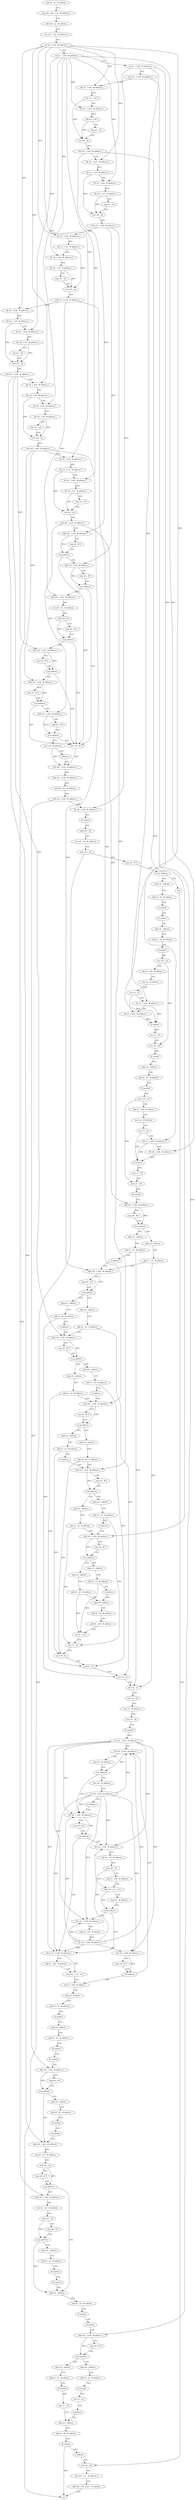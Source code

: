 digraph "func" {
"268616" [label = "sub sp , sp , # address" ]
"268620" [label = "stp x29 , x30 , [ sp , # address ]" ]
"268624" [label = "add x29 , sp , # address" ]
"268628" [label = "str x19 , [ sp , # address ]" ]
"268632" [label = "str x0 , [ x29 , # address ]" ]
"268636" [label = "str x1 , [ x29 , # address ]" ]
"268640" [label = "str x2 , [ x29 , # address ]" ]
"268644" [label = "strb w3 , [ x29 , # address ]" ]
"268648" [label = "ldr x0 , [ x29 , # address ]" ]
"268652" [label = "ldr w1 , [ x0 ]" ]
"268656" [label = "ldr x0 , [ x29 , # address ]" ]
"268660" [label = "ldr w0 , [ x0 ]" ]
"268664" [label = "cmp w1 , w0" ]
"268668" [label = "cset w0 , eq" ]
"268672" [label = "strb w0 , [ x29 , # address ]" ]
"268676" [label = "ldr x0 , [ x29 , # address ]" ]
"268680" [label = "ldr w1 , [ x0 , # address ]" ]
"268684" [label = "ldr x0 , [ x29 , # address ]" ]
"268688" [label = "ldr w0 , [ x0 , # address ]" ]
"268692" [label = "cmp w1 , w0" ]
"268696" [label = "cset w0 , eq" ]
"268700" [label = "strb w0 , [ x29 , # address ]" ]
"268704" [label = "ldr x0 , [ x29 , # address ]" ]
"268708" [label = "ldr w1 , [ x0 , # address ]" ]
"268712" [label = "ldr x0 , [ x29 , # address ]" ]
"268716" [label = "ldr w0 , [ x0 , # address ]" ]
"268720" [label = "cmp w1 , w0" ]
"268724" [label = "cset w0 , eq" ]
"268728" [label = "strb w0 , [ x29 , # address ]" ]
"268732" [label = "ldr x0 , [ x29 , # address ]" ]
"268736" [label = "ldr w1 , [ x0 , # address ]" ]
"268740" [label = "ldr x0 , [ x29 , # address ]" ]
"268744" [label = "ldr w0 , [ x0 , # address ]" ]
"268748" [label = "cmp w1 , w0" ]
"268752" [label = "cset w0 , eq" ]
"268756" [label = "strb w0 , [ x29 , # address ]" ]
"268760" [label = "ldr x0 , [ x29 , # address ]" ]
"268764" [label = "ldr w1 , [ x0 , # address ]" ]
"268768" [label = "ldr x0 , [ x29 , # address ]" ]
"268772" [label = "ldr w0 , [ x0 , # address ]" ]
"268776" [label = "cmp w1 , w0" ]
"268780" [label = "cset w0 , eq" ]
"268784" [label = "strb w0 , [ x29 , # address ]" ]
"268788" [label = "ldr x0 , [ x29 , # address ]" ]
"268792" [label = "ldr w1 , [ x0 , # address ]" ]
"268796" [label = "ldr x0 , [ x29 , # address ]" ]
"268800" [label = "ldr w0 , [ x0 , # address ]" ]
"268804" [label = "cmp w1 , w0" ]
"268808" [label = "cset w0 , eq" ]
"268812" [label = "strb w0 , [ x29 , # address ]" ]
"268816" [label = "ldrb w0 , [ x29 , # address ]" ]
"268820" [label = "cmp w0 , # 0" ]
"268824" [label = "b.eq address" ]
"268904" [label = "mov w0 , # 0" ]
"268828" [label = "ldrb w0 , [ x29 , # address ]" ]
"268908" [label = "strb w0 , [ x29 , # address ]" ]
"268832" [label = "cmp w0 , # 0" ]
"268836" [label = "b.eq address" ]
"268840" [label = "ldrb w0 , [ x29 , # address ]" ]
"269616" [label = "nop" ]
"269620" [label = "mov sp , x29" ]
"268952" [label = "adrp x0 , address" ]
"268956" [label = "add x0 , x0 , # address" ]
"268960" [label = "bl symbol" ]
"268964" [label = "bl symbol" ]
"268968" [label = "adrp x0 , address" ]
"268972" [label = "add x0 , x0 , # address" ]
"268976" [label = "bl symbol" ]
"268980" [label = "mov x19 , x0" ]
"268984" [label = "add x0 , x29 , # address" ]
"268988" [label = "mov w3 , # address" ]
"268992" [label = "mov x2 , x0" ]
"268996" [label = "ldr x1 , [ x29 , # address ]" ]
"269000" [label = "ldr x0 , [ x29 , # address ]" ]
"269004" [label = "bl symbol" ]
"269008" [label = "mov x1 , x0" ]
"269012" [label = "mov x0 , x19" ]
"269016" [label = "bl symbol" ]
"269020" [label = "adrp x0 , address" ]
"269024" [label = "add x0 , x0 , # address" ]
"269028" [label = "bl symbol" ]
"269032" [label = "mov x19 , x0" ]
"269036" [label = "add x0 , x29 , # address" ]
"269040" [label = "mov w3 , # address" ]
"269044" [label = "mov x2 , x0" ]
"269048" [label = "ldr x1 , [ x29 , # address ]" ]
"269052" [label = "ldr x0 , [ x29 , # address ]" ]
"269056" [label = "bl symbol" ]
"269060" [label = "mov x1 , x0" ]
"269064" [label = "mov x0 , x19" ]
"269068" [label = "bl symbol" ]
"269072" [label = "ldrb w0 , [ x29 , # address ]" ]
"269076" [label = "cmp w0 , # 0" ]
"269080" [label = "b.eq address" ]
"269096" [label = "adrp x0 , address" ]
"269084" [label = "adrp x0 , address" ]
"268844" [label = "eor w0 , w0 , # address" ]
"268848" [label = "uxtb w0 , w0" ]
"268852" [label = "cmp w0 , # 0" ]
"268856" [label = "b.eq address" ]
"268860" [label = "ldrb w0 , [ x29 , # address ]" ]
"269100" [label = "add x1 , x0 , # address" ]
"269104" [label = "ldrb w0 , [ x29 , # address ]" ]
"269088" [label = "add x1 , x0 , # address" ]
"269092" [label = "b address" ]
"268864" [label = "cmp w0 , # 0" ]
"268868" [label = "b.eq address" ]
"268872" [label = "ldrb w0 , [ x29 , # address ]" ]
"269128" [label = "adrp x0 , address" ]
"269132" [label = "add x2 , x0 , # address" ]
"269136" [label = "ldrb w0 , [ x29 , # address ]" ]
"269116" [label = "adrp x0 , address" ]
"269120" [label = "add x2 , x0 , # address" ]
"269124" [label = "b address" ]
"269108" [label = "cmp w0 , # 0" ]
"269112" [label = "b.eq address" ]
"268876" [label = "cmp w0 , # 0" ]
"268880" [label = "b.eq address" ]
"268884" [label = "ldrb w0 , [ x29 , # address ]" ]
"269160" [label = "adrp x0 , address" ]
"269164" [label = "add x3 , x0 , # address" ]
"269168" [label = "ldrb w0 , [ x29 , # address ]" ]
"269148" [label = "adrp x0 , address" ]
"269152" [label = "add x3 , x0 , # address" ]
"269156" [label = "b address" ]
"269140" [label = "cmp w0 , # 0" ]
"269144" [label = "b.eq address" ]
"268888" [label = "cmp w0 , # 0" ]
"268892" [label = "b.eq address" ]
"268896" [label = "mov w0 , # address" ]
"269192" [label = "adrp x0 , address" ]
"269196" [label = "add x4 , x0 , # address" ]
"269200" [label = "ldrb w0 , [ x29 , # address ]" ]
"269180" [label = "adrp x0 , address" ]
"269184" [label = "add x4 , x0 , # address" ]
"269188" [label = "b address" ]
"269172" [label = "cmp w0 , # 0" ]
"269176" [label = "b.eq address" ]
"268900" [label = "b address" ]
"269224" [label = "adrp x0 , address" ]
"269228" [label = "add x5 , x0 , # address" ]
"269232" [label = "ldrb w0 , [ x29 , # address ]" ]
"269212" [label = "adrp x0 , address" ]
"269216" [label = "add x5 , x0 , # address" ]
"269220" [label = "b address" ]
"269204" [label = "cmp w0 , # 0" ]
"269208" [label = "b.eq address" ]
"268912" [label = "ldrb w0 , [ x29 , # address ]" ]
"268916" [label = "and w0 , w0 , # address" ]
"268920" [label = "strb w0 , [ x29 , # address ]" ]
"268924" [label = "ldr x0 , [ x29 , # address ]" ]
"268928" [label = "bl symbol" ]
"268932" [label = "uxtb w0 , w0" ]
"268936" [label = "eor w0 , w0 , # address" ]
"268940" [label = "uxtb w0 , w0" ]
"268944" [label = "cmp w0 , # 0" ]
"268948" [label = "b.ne address" ]
"269256" [label = "adrp x0 , address" ]
"269260" [label = "add x0 , x0 , # address" ]
"269264" [label = "adrp x6 , address" ]
"269244" [label = "adrp x0 , address" ]
"269248" [label = "add x0 , x0 , # address" ]
"269252" [label = "b address" ]
"269236" [label = "cmp w0 , # 0" ]
"269240" [label = "b.eq address" ]
"269420" [label = "add x1 , x29 , # address" ]
"269424" [label = "adrp x0 , address" ]
"269428" [label = "add x0 , x0 , # address" ]
"269432" [label = "bl symbol" ]
"269436" [label = "adrp x0 , address" ]
"269440" [label = "add x0 , x0 , # address" ]
"269444" [label = "bl symbol" ]
"269448" [label = "bl symbol" ]
"269452" [label = "ldrb w0 , [ x29 , # address ]" ]
"269456" [label = "cmp w0 , # 0" ]
"269460" [label = "b.eq address" ]
"269480" [label = "ldrb w0 , [ x29 , # address ]" ]
"269464" [label = "adrp x0 , address" ]
"269332" [label = "ldr w0 , [ x29 , # address ]" ]
"269336" [label = "cmp w0 , # address" ]
"269340" [label = "b.ls address" ]
"269368" [label = "ldr w0 , [ x29 , # address ]" ]
"269344" [label = "mov w0 , # address" ]
"269268" [label = "add x9 , x6 , # address" ]
"269272" [label = "add x8 , x29 , # address" ]
"269276" [label = "str x0 , [ sp ]" ]
"269280" [label = "mov x7 , x5" ]
"269284" [label = "mov x6 , x4" ]
"269288" [label = "mov x5 , x3" ]
"269292" [label = "mov x4 , x2" ]
"269296" [label = "mov x3 , x1" ]
"269300" [label = "mov x2 , x9" ]
"269304" [label = "mov x1 , # address" ]
"269308" [label = "mov x0 , x8" ]
"269312" [label = "bl symbol" ]
"269316" [label = "str w0 , [ x29 , # address ]" ]
"269320" [label = "ldr w0 , [ x29 , # address ]" ]
"269324" [label = "cmp w0 , # 0" ]
"269328" [label = "b.lt address" ]
"269484" [label = "eor w0 , w0 , # address" ]
"269488" [label = "uxtb w0 , w0" ]
"269492" [label = "cmp w0 , # 0" ]
"269496" [label = "b.eq address" ]
"269536" [label = "adrp x0 , address" ]
"269500" [label = "ldrb w0 , [ x29 , # address ]" ]
"269468" [label = "add x0 , x0 , # address" ]
"269472" [label = "bl symbol" ]
"269476" [label = "bl symbol" ]
"269372" [label = "cmp w0 , # 0" ]
"269376" [label = "b.le address" ]
"269408" [label = "ldrsw x0 , [ x29 , # address ]" ]
"269380" [label = "ldr w0 , [ x29 , # address ]" ]
"269348" [label = "str w0 , [ x29 , # address ]" ]
"269352" [label = "b address" ]
"269540" [label = "add x0 , x0 , # address" ]
"269544" [label = "bl symbol" ]
"269548" [label = "bl symbol" ]
"269552" [label = "ldrb w0 , [ x29 , # address ]" ]
"269556" [label = "cmp w0 , # 0" ]
"269560" [label = "b.eq address" ]
"269584" [label = "adrp x0 , address" ]
"269564" [label = "adrp x0 , address" ]
"269504" [label = "eor w0 , w0 , # address" ]
"269508" [label = "uxtb w0 , w0" ]
"269512" [label = "cmp w0 , # 0" ]
"269516" [label = "b.eq address" ]
"269520" [label = "adrp x0 , address" ]
"269412" [label = "add x1 , x29 , # address" ]
"269416" [label = "strb wzr , [ x1 , x0 ]" ]
"269384" [label = "sub w0 , w0 , # address" ]
"269388" [label = "sxtw x0 , w0" ]
"269392" [label = "add x1 , x29 , # address" ]
"269396" [label = "ldrb w0 , [ x1 , x0 ]" ]
"269400" [label = "cmp w0 , # address" ]
"269404" [label = "b.eq address" ]
"269356" [label = "ldr w0 , [ x29 , # address ]" ]
"269588" [label = "add x0 , x0 , # address" ]
"269592" [label = "bl symbol" ]
"269596" [label = "mov x1 , x0" ]
"269600" [label = "adrp x0 , address" ]
"269568" [label = "add x0 , x0 , # address" ]
"269572" [label = "bl symbol" ]
"269576" [label = "mov x1 , x0" ]
"269580" [label = "b address" ]
"269524" [label = "add x0 , x0 , # address" ]
"269528" [label = "bl symbol" ]
"269532" [label = "bl symbol" ]
"269360" [label = "sub w0 , w0 , # address" ]
"269364" [label = "str w0 , [ x29 , # address ]" ]
"269624" [label = "ldr x19 , [ sp , # address ]" ]
"269628" [label = "ldp x29 , x30 , [ sp ] , # address" ]
"269632" [label = "ret" ]
"269604" [label = "add x0 , x0 , # address" ]
"269608" [label = "bl symbol" ]
"269612" [label = "b address" ]
"268616" -> "268620" [ label = "CFG" ]
"268620" -> "268624" [ label = "CFG" ]
"268624" -> "268628" [ label = "CFG" ]
"268628" -> "268632" [ label = "CFG" ]
"268632" -> "268636" [ label = "CFG" ]
"268632" -> "268648" [ label = "DFG" ]
"268632" -> "268676" [ label = "DFG" ]
"268632" -> "268704" [ label = "DFG" ]
"268632" -> "268732" [ label = "DFG" ]
"268632" -> "268760" [ label = "DFG" ]
"268632" -> "268788" [ label = "DFG" ]
"268632" -> "269000" [ label = "DFG" ]
"268636" -> "268640" [ label = "CFG" ]
"268636" -> "268656" [ label = "DFG" ]
"268636" -> "268684" [ label = "DFG" ]
"268636" -> "268712" [ label = "DFG" ]
"268636" -> "268740" [ label = "DFG" ]
"268636" -> "268768" [ label = "DFG" ]
"268636" -> "268796" [ label = "DFG" ]
"268636" -> "269052" [ label = "DFG" ]
"268640" -> "268644" [ label = "CFG" ]
"268640" -> "268924" [ label = "DFG" ]
"268640" -> "268996" [ label = "DFG" ]
"268640" -> "269048" [ label = "DFG" ]
"268644" -> "268648" [ label = "CFG" ]
"268644" -> "269552" [ label = "DFG" ]
"268648" -> "268652" [ label = "DFG" ]
"268652" -> "268656" [ label = "CFG" ]
"268652" -> "268668" [ label = "DFG" ]
"268656" -> "268660" [ label = "DFG" ]
"268660" -> "268664" [ label = "CFG" ]
"268660" -> "268668" [ label = "DFG" ]
"268664" -> "268668" [ label = "CFG" ]
"268668" -> "268672" [ label = "DFG" ]
"268672" -> "268676" [ label = "CFG" ]
"268672" -> "268816" [ label = "DFG" ]
"268672" -> "269232" [ label = "DFG" ]
"268676" -> "268680" [ label = "DFG" ]
"268680" -> "268684" [ label = "CFG" ]
"268680" -> "268696" [ label = "DFG" ]
"268684" -> "268688" [ label = "DFG" ]
"268688" -> "268692" [ label = "CFG" ]
"268688" -> "268696" [ label = "DFG" ]
"268692" -> "268696" [ label = "CFG" ]
"268696" -> "268700" [ label = "DFG" ]
"268700" -> "268704" [ label = "CFG" ]
"268700" -> "268828" [ label = "DFG" ]
"268700" -> "269200" [ label = "DFG" ]
"268704" -> "268708" [ label = "DFG" ]
"268708" -> "268712" [ label = "CFG" ]
"268708" -> "268724" [ label = "DFG" ]
"268712" -> "268716" [ label = "DFG" ]
"268716" -> "268720" [ label = "CFG" ]
"268716" -> "268724" [ label = "DFG" ]
"268720" -> "268724" [ label = "CFG" ]
"268724" -> "268728" [ label = "DFG" ]
"268728" -> "268732" [ label = "CFG" ]
"268728" -> "268840" [ label = "DFG" ]
"268728" -> "269168" [ label = "DFG" ]
"268732" -> "268736" [ label = "DFG" ]
"268736" -> "268740" [ label = "CFG" ]
"268736" -> "268752" [ label = "DFG" ]
"268740" -> "268744" [ label = "DFG" ]
"268744" -> "268748" [ label = "CFG" ]
"268744" -> "268752" [ label = "DFG" ]
"268748" -> "268752" [ label = "CFG" ]
"268752" -> "268756" [ label = "DFG" ]
"268756" -> "268760" [ label = "CFG" ]
"268756" -> "268860" [ label = "DFG" ]
"268756" -> "269136" [ label = "DFG" ]
"268756" -> "269480" [ label = "DFG" ]
"268760" -> "268764" [ label = "DFG" ]
"268764" -> "268768" [ label = "CFG" ]
"268764" -> "268780" [ label = "DFG" ]
"268768" -> "268772" [ label = "DFG" ]
"268772" -> "268776" [ label = "CFG" ]
"268772" -> "268780" [ label = "DFG" ]
"268776" -> "268780" [ label = "CFG" ]
"268780" -> "268784" [ label = "DFG" ]
"268784" -> "268788" [ label = "CFG" ]
"268784" -> "268872" [ label = "DFG" ]
"268784" -> "269104" [ label = "DFG" ]
"268784" -> "269500" [ label = "DFG" ]
"268788" -> "268792" [ label = "DFG" ]
"268792" -> "268796" [ label = "CFG" ]
"268792" -> "268808" [ label = "DFG" ]
"268796" -> "268800" [ label = "DFG" ]
"268800" -> "268804" [ label = "CFG" ]
"268800" -> "268808" [ label = "DFG" ]
"268804" -> "268808" [ label = "CFG" ]
"268808" -> "268812" [ label = "DFG" ]
"268812" -> "268816" [ label = "CFG" ]
"268812" -> "269072" [ label = "DFG" ]
"268812" -> "268884" [ label = "DFG" ]
"268816" -> "268820" [ label = "CFG" ]
"268816" -> "268824" [ label = "DFG" ]
"268820" -> "268824" [ label = "CFG" ]
"268824" -> "268904" [ label = "CFG" ]
"268824" -> "268828" [ label = "CFG" ]
"268904" -> "268908" [ label = "DFG" ]
"268828" -> "268832" [ label = "CFG" ]
"268828" -> "268836" [ label = "DFG" ]
"268908" -> "268912" [ label = "DFG" ]
"268832" -> "268836" [ label = "CFG" ]
"268836" -> "268904" [ label = "CFG" ]
"268836" -> "268840" [ label = "CFG" ]
"268840" -> "268844" [ label = "DFG" ]
"269616" -> "269620" [ label = "CFG" ]
"269620" -> "269624" [ label = "CFG" ]
"268952" -> "268956" [ label = "CFG" ]
"268956" -> "268960" [ label = "CFG" ]
"268960" -> "268964" [ label = "CFG" ]
"268964" -> "268968" [ label = "CFG" ]
"268968" -> "268972" [ label = "CFG" ]
"268972" -> "268976" [ label = "CFG" ]
"268976" -> "268980" [ label = "DFG" ]
"268980" -> "268984" [ label = "CFG" ]
"268980" -> "269012" [ label = "DFG" ]
"268984" -> "268988" [ label = "CFG" ]
"268988" -> "268992" [ label = "CFG" ]
"268992" -> "268996" [ label = "CFG" ]
"268992" -> "269004" [ label = "DFG" ]
"268996" -> "269000" [ label = "CFG" ]
"268996" -> "269004" [ label = "DFG" ]
"269000" -> "269004" [ label = "DFG" ]
"269004" -> "269008" [ label = "DFG" ]
"269008" -> "269012" [ label = "CFG" ]
"269012" -> "269016" [ label = "DFG" ]
"269016" -> "269020" [ label = "CFG" ]
"269020" -> "269024" [ label = "CFG" ]
"269024" -> "269028" [ label = "CFG" ]
"269028" -> "269032" [ label = "DFG" ]
"269032" -> "269036" [ label = "CFG" ]
"269032" -> "269064" [ label = "DFG" ]
"269036" -> "269040" [ label = "CFG" ]
"269040" -> "269044" [ label = "CFG" ]
"269044" -> "269048" [ label = "CFG" ]
"269044" -> "269056" [ label = "DFG" ]
"269048" -> "269052" [ label = "CFG" ]
"269048" -> "269056" [ label = "DFG" ]
"269052" -> "269056" [ label = "DFG" ]
"269056" -> "269060" [ label = "DFG" ]
"269060" -> "269064" [ label = "CFG" ]
"269064" -> "269068" [ label = "DFG" ]
"269068" -> "269072" [ label = "CFG" ]
"269072" -> "269076" [ label = "CFG" ]
"269072" -> "269080" [ label = "DFG" ]
"269076" -> "269080" [ label = "CFG" ]
"269080" -> "269096" [ label = "CFG" ]
"269080" -> "269084" [ label = "CFG" ]
"269096" -> "269100" [ label = "CFG" ]
"269084" -> "269088" [ label = "CFG" ]
"268844" -> "268848" [ label = "DFG" ]
"268848" -> "268852" [ label = "CFG" ]
"268848" -> "268856" [ label = "DFG" ]
"268852" -> "268856" [ label = "CFG" ]
"268856" -> "268904" [ label = "CFG" ]
"268856" -> "268860" [ label = "CFG" ]
"268860" -> "268864" [ label = "CFG" ]
"268860" -> "268868" [ label = "DFG" ]
"269100" -> "269104" [ label = "CFG" ]
"269100" -> "269296" [ label = "DFG" ]
"269104" -> "269108" [ label = "CFG" ]
"269104" -> "269112" [ label = "DFG" ]
"269088" -> "269092" [ label = "CFG" ]
"269088" -> "269296" [ label = "DFG" ]
"269092" -> "269104" [ label = "CFG" ]
"268864" -> "268868" [ label = "CFG" ]
"268868" -> "268904" [ label = "CFG" ]
"268868" -> "268872" [ label = "CFG" ]
"268872" -> "268876" [ label = "CFG" ]
"268872" -> "268880" [ label = "DFG" ]
"269128" -> "269132" [ label = "CFG" ]
"269132" -> "269136" [ label = "CFG" ]
"269132" -> "269292" [ label = "DFG" ]
"269136" -> "269140" [ label = "CFG" ]
"269136" -> "269144" [ label = "DFG" ]
"269116" -> "269120" [ label = "CFG" ]
"269120" -> "269124" [ label = "CFG" ]
"269120" -> "269292" [ label = "DFG" ]
"269124" -> "269136" [ label = "CFG" ]
"269108" -> "269112" [ label = "CFG" ]
"269112" -> "269128" [ label = "CFG" ]
"269112" -> "269116" [ label = "CFG" ]
"268876" -> "268880" [ label = "CFG" ]
"268880" -> "268904" [ label = "CFG" ]
"268880" -> "268884" [ label = "CFG" ]
"268884" -> "268888" [ label = "CFG" ]
"268884" -> "268892" [ label = "DFG" ]
"269160" -> "269164" [ label = "CFG" ]
"269164" -> "269168" [ label = "CFG" ]
"269164" -> "269288" [ label = "DFG" ]
"269168" -> "269172" [ label = "CFG" ]
"269168" -> "269176" [ label = "DFG" ]
"269148" -> "269152" [ label = "CFG" ]
"269152" -> "269156" [ label = "CFG" ]
"269152" -> "269288" [ label = "DFG" ]
"269156" -> "269168" [ label = "CFG" ]
"269140" -> "269144" [ label = "CFG" ]
"269144" -> "269160" [ label = "CFG" ]
"269144" -> "269148" [ label = "CFG" ]
"268888" -> "268892" [ label = "CFG" ]
"268892" -> "268904" [ label = "CFG" ]
"268892" -> "268896" [ label = "CFG" ]
"268896" -> "268900" [ label = "CFG" ]
"268896" -> "268908" [ label = "DFG" ]
"269192" -> "269196" [ label = "CFG" ]
"269196" -> "269200" [ label = "CFG" ]
"269196" -> "269284" [ label = "DFG" ]
"269200" -> "269204" [ label = "CFG" ]
"269200" -> "269208" [ label = "DFG" ]
"269180" -> "269184" [ label = "CFG" ]
"269184" -> "269188" [ label = "CFG" ]
"269184" -> "269284" [ label = "DFG" ]
"269188" -> "269200" [ label = "CFG" ]
"269172" -> "269176" [ label = "CFG" ]
"269176" -> "269192" [ label = "CFG" ]
"269176" -> "269180" [ label = "CFG" ]
"268900" -> "268908" [ label = "CFG" ]
"269224" -> "269228" [ label = "CFG" ]
"269228" -> "269232" [ label = "CFG" ]
"269228" -> "269280" [ label = "DFG" ]
"269232" -> "269236" [ label = "CFG" ]
"269232" -> "269240" [ label = "DFG" ]
"269212" -> "269216" [ label = "CFG" ]
"269216" -> "269220" [ label = "CFG" ]
"269216" -> "269280" [ label = "DFG" ]
"269220" -> "269232" [ label = "CFG" ]
"269204" -> "269208" [ label = "CFG" ]
"269208" -> "269224" [ label = "CFG" ]
"269208" -> "269212" [ label = "CFG" ]
"268912" -> "268916" [ label = "DFG" ]
"268916" -> "268920" [ label = "DFG" ]
"268920" -> "268924" [ label = "CFG" ]
"268920" -> "269452" [ label = "DFG" ]
"268924" -> "268928" [ label = "CFG" ]
"268928" -> "268932" [ label = "CFG" ]
"268932" -> "268936" [ label = "CFG" ]
"268936" -> "268940" [ label = "CFG" ]
"268940" -> "268944" [ label = "CFG" ]
"268940" -> "269632" [ label = "DFG" ]
"268944" -> "268948" [ label = "CFG" ]
"268948" -> "269616" [ label = "CFG" ]
"268948" -> "268952" [ label = "CFG" ]
"269256" -> "269260" [ label = "CFG" ]
"269260" -> "269264" [ label = "CFG" ]
"269260" -> "269276" [ label = "DFG" ]
"269264" -> "269268" [ label = "CFG" ]
"269244" -> "269248" [ label = "CFG" ]
"269248" -> "269252" [ label = "CFG" ]
"269248" -> "269276" [ label = "DFG" ]
"269252" -> "269264" [ label = "CFG" ]
"269236" -> "269240" [ label = "CFG" ]
"269240" -> "269256" [ label = "CFG" ]
"269240" -> "269244" [ label = "CFG" ]
"269420" -> "269424" [ label = "CFG" ]
"269424" -> "269428" [ label = "CFG" ]
"269428" -> "269432" [ label = "CFG" ]
"269432" -> "269436" [ label = "CFG" ]
"269436" -> "269440" [ label = "CFG" ]
"269440" -> "269444" [ label = "CFG" ]
"269444" -> "269448" [ label = "CFG" ]
"269448" -> "269452" [ label = "CFG" ]
"269452" -> "269456" [ label = "CFG" ]
"269452" -> "269460" [ label = "DFG" ]
"269456" -> "269460" [ label = "CFG" ]
"269460" -> "269480" [ label = "CFG" ]
"269460" -> "269464" [ label = "CFG" ]
"269480" -> "269484" [ label = "DFG" ]
"269464" -> "269468" [ label = "CFG" ]
"269332" -> "269336" [ label = "CFG" ]
"269332" -> "269340" [ label = "DFG" ]
"269336" -> "269340" [ label = "CFG" ]
"269340" -> "269368" [ label = "CFG" ]
"269340" -> "269344" [ label = "CFG" ]
"269368" -> "269372" [ label = "CFG" ]
"269368" -> "269376" [ label = "DFG" ]
"269344" -> "269348" [ label = "CFG" ]
"269268" -> "269272" [ label = "CFG" ]
"269272" -> "269276" [ label = "CFG" ]
"269276" -> "269280" [ label = "CFG" ]
"269280" -> "269284" [ label = "CFG" ]
"269284" -> "269288" [ label = "CFG" ]
"269288" -> "269292" [ label = "CFG" ]
"269292" -> "269296" [ label = "CFG" ]
"269296" -> "269300" [ label = "CFG" ]
"269300" -> "269304" [ label = "CFG" ]
"269304" -> "269308" [ label = "CFG" ]
"269308" -> "269312" [ label = "CFG" ]
"269312" -> "269316" [ label = "DFG" ]
"269316" -> "269320" [ label = "DFG" ]
"269316" -> "269332" [ label = "DFG" ]
"269316" -> "269368" [ label = "DFG" ]
"269316" -> "269408" [ label = "DFG" ]
"269316" -> "269380" [ label = "DFG" ]
"269316" -> "269356" [ label = "DFG" ]
"269320" -> "269324" [ label = "CFG" ]
"269320" -> "269328" [ label = "DFG" ]
"269324" -> "269328" [ label = "CFG" ]
"269328" -> "269420" [ label = "CFG" ]
"269328" -> "269332" [ label = "CFG" ]
"269484" -> "269488" [ label = "DFG" ]
"269488" -> "269492" [ label = "CFG" ]
"269488" -> "269496" [ label = "DFG" ]
"269492" -> "269496" [ label = "CFG" ]
"269496" -> "269536" [ label = "CFG" ]
"269496" -> "269500" [ label = "CFG" ]
"269536" -> "269540" [ label = "CFG" ]
"269500" -> "269504" [ label = "DFG" ]
"269468" -> "269472" [ label = "CFG" ]
"269472" -> "269476" [ label = "CFG" ]
"269476" -> "269480" [ label = "CFG" ]
"269372" -> "269376" [ label = "CFG" ]
"269376" -> "269408" [ label = "CFG" ]
"269376" -> "269380" [ label = "CFG" ]
"269408" -> "269412" [ label = "CFG" ]
"269408" -> "269416" [ label = "DFG" ]
"269380" -> "269384" [ label = "DFG" ]
"269348" -> "269352" [ label = "CFG" ]
"269348" -> "269320" [ label = "DFG" ]
"269348" -> "269332" [ label = "DFG" ]
"269348" -> "269368" [ label = "DFG" ]
"269348" -> "269408" [ label = "DFG" ]
"269348" -> "269380" [ label = "DFG" ]
"269348" -> "269356" [ label = "DFG" ]
"269352" -> "269368" [ label = "CFG" ]
"269540" -> "269544" [ label = "CFG" ]
"269544" -> "269548" [ label = "CFG" ]
"269548" -> "269552" [ label = "CFG" ]
"269552" -> "269556" [ label = "CFG" ]
"269552" -> "269560" [ label = "DFG" ]
"269556" -> "269560" [ label = "CFG" ]
"269560" -> "269584" [ label = "CFG" ]
"269560" -> "269564" [ label = "CFG" ]
"269584" -> "269588" [ label = "CFG" ]
"269564" -> "269568" [ label = "CFG" ]
"269504" -> "269508" [ label = "DFG" ]
"269508" -> "269512" [ label = "CFG" ]
"269508" -> "269516" [ label = "DFG" ]
"269512" -> "269516" [ label = "CFG" ]
"269516" -> "269536" [ label = "CFG" ]
"269516" -> "269520" [ label = "CFG" ]
"269520" -> "269524" [ label = "CFG" ]
"269412" -> "269416" [ label = "CFG" ]
"269416" -> "269420" [ label = "CFG" ]
"269384" -> "269388" [ label = "DFG" ]
"269388" -> "269392" [ label = "CFG" ]
"269388" -> "269396" [ label = "DFG" ]
"269392" -> "269396" [ label = "CFG" ]
"269396" -> "269400" [ label = "CFG" ]
"269396" -> "269404" [ label = "DFG" ]
"269400" -> "269404" [ label = "CFG" ]
"269404" -> "269356" [ label = "CFG" ]
"269404" -> "269408" [ label = "CFG" ]
"269356" -> "269360" [ label = "DFG" ]
"269588" -> "269592" [ label = "CFG" ]
"269592" -> "269596" [ label = "DFG" ]
"269596" -> "269600" [ label = "CFG" ]
"269600" -> "269604" [ label = "CFG" ]
"269568" -> "269572" [ label = "CFG" ]
"269572" -> "269576" [ label = "DFG" ]
"269576" -> "269580" [ label = "CFG" ]
"269580" -> "269600" [ label = "CFG" ]
"269524" -> "269528" [ label = "CFG" ]
"269528" -> "269532" [ label = "CFG" ]
"269532" -> "269536" [ label = "CFG" ]
"269360" -> "269364" [ label = "DFG" ]
"269364" -> "269368" [ label = "DFG" ]
"269364" -> "269320" [ label = "DFG" ]
"269364" -> "269332" [ label = "DFG" ]
"269364" -> "269408" [ label = "DFG" ]
"269364" -> "269380" [ label = "DFG" ]
"269364" -> "269356" [ label = "DFG" ]
"269624" -> "269628" [ label = "CFG" ]
"269628" -> "269632" [ label = "CFG" ]
"269604" -> "269608" [ label = "CFG" ]
"269608" -> "269612" [ label = "CFG" ]
"269608" -> "269632" [ label = "DFG" ]
"269612" -> "269620" [ label = "CFG" ]
}
